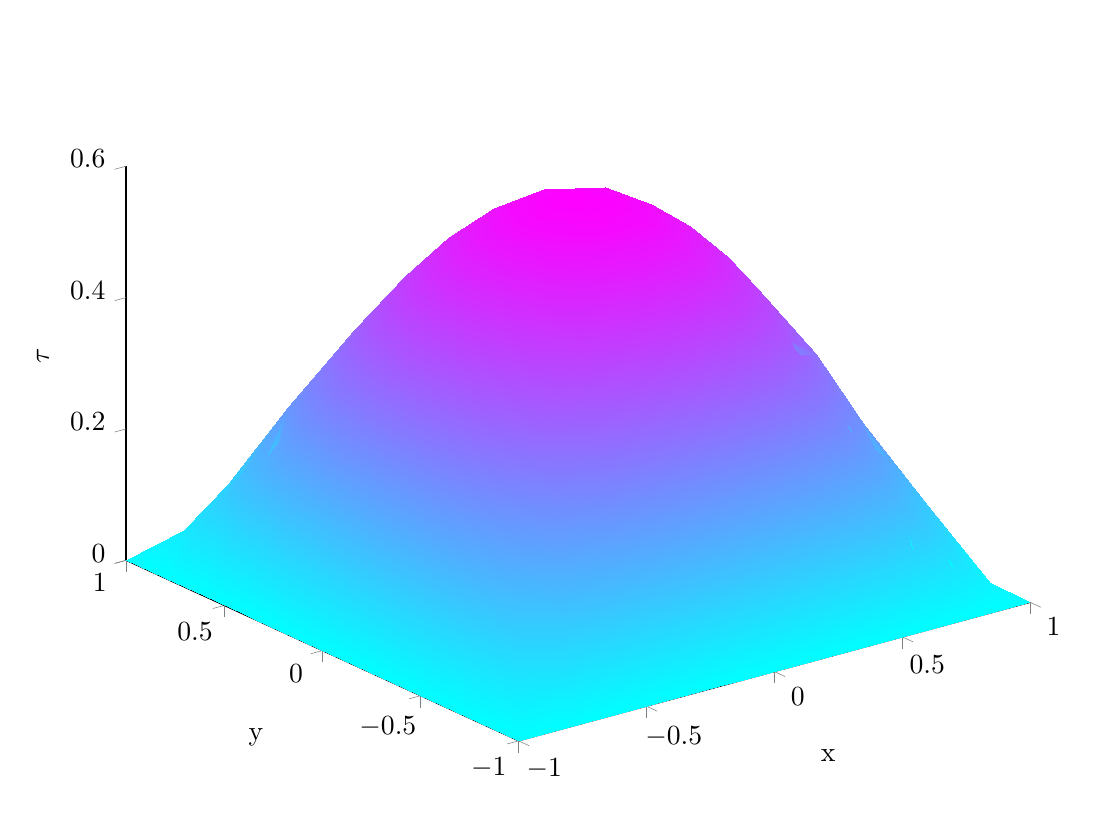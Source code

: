 % This file was created by matlab2tikz.
%
%The latest updates can be retrieved from
%  http://www.mathworks.com/matlabcentral/fileexchange/22022-matlab2tikz-matlab2tikz
%where you can also make suggestions and rate matlab2tikz.
%
\begin{tikzpicture}

\begin{axis}[%
width=4.521in,
height=3.566in,
at={(0.758in,0.481in)},
scale only axis,
colormap={mymap}{[1pt] rgb(0pt)=(0,1,1); rgb(63pt)=(1,0,1)},
xmin=-1,
xmax=1,
tick align=outside,
xlabel={x},
ymin=-1,
ymax=1,
ylabel={y},
zmin=0,
zmax=0.6,
zlabel={$\tau$},
view={-37.5}{30},
axis background/.style={fill=white},
axis x line*=bottom,
axis y line*=left,
axis z line*=left
]

\addplot3[area legend,solid,table/row sep=crcr,patch,shader=interp,forget plot,patch table={%
0	1	2\\
3	4	5\\
6	7	8\\
9	10	11\\
12	13	14\\
15	16	17\\
18	19	20\\
21	22	23\\
24	25	26\\
27	28	29\\
30	31	32\\
33	34	35\\
36	37	38\\
39	40	41\\
42	43	44\\
45	46	47\\
48	49	50\\
51	52	53\\
54	55	56\\
57	58	59\\
60	61	62\\
63	64	65\\
66	67	68\\
69	70	71\\
72	73	74\\
75	76	77\\
78	79	80\\
81	82	83\\
84	85	86\\
87	88	89\\
90	91	92\\
93	94	95\\
96	97	98\\
99	100	101\\
102	103	104\\
105	106	107\\
108	109	110\\
111	112	113\\
114	115	116\\
117	118	119\\
120	121	122\\
123	124	125\\
126	127	128\\
129	130	131\\
132	133	134\\
135	136	137\\
138	139	140\\
141	142	143\\
144	145	146\\
147	148	149\\
150	151	152\\
153	154	155\\
156	157	158\\
159	160	161\\
162	163	164\\
165	166	167\\
168	169	170\\
171	172	173\\
174	175	176\\
177	178	179\\
180	181	182\\
183	184	185\\
186	187	188\\
189	190	191\\
192	193	194\\
195	196	197\\
198	199	200\\
201	202	203\\
204	205	206\\
207	208	209\\
210	211	212\\
213	214	215\\
216	217	218\\
219	220	221\\
222	223	224\\
225	226	227\\
228	229	230\\
231	232	233\\
234	235	236\\
237	238	239\\
240	241	242\\
243	244	245\\
246	247	248\\
249	250	251\\
252	253	254\\
255	256	257\\
258	259	260\\
261	262	263\\
264	265	266\\
267	268	269\\
270	271	272\\
273	274	275\\
276	277	278\\
279	280	281\\
282	283	284\\
285	286	287\\
288	289	290\\
291	292	293\\
294	295	296\\
297	298	299\\
300	301	302\\
303	304	305\\
306	307	308\\
309	310	311\\
312	313	314\\
315	316	317\\
318	319	320\\
321	322	323\\
324	325	326\\
327	328	329\\
330	331	332\\
333	334	335\\
336	337	338\\
339	340	341\\
342	343	344\\
345	346	347\\
348	349	350\\
351	352	353\\
354	355	356\\
357	358	359\\
360	361	362\\
363	364	365\\
366	367	368\\
369	370	371\\
372	373	374\\
375	376	377\\
378	379	380\\
381	382	383\\
384	385	386\\
387	388	389\\
390	391	392\\
393	394	395\\
396	397	398\\
399	400	401\\
402	403	404\\
405	406	407\\
408	409	410\\
411	412	413\\
414	415	416\\
417	418	419\\
420	421	422\\
423	424	425\\
426	427	428\\
429	430	431\\
432	433	434\\
435	436	437\\
438	439	440\\
441	442	443\\
444	445	446\\
447	448	449\\
450	451	452\\
453	454	455\\
456	457	458\\
459	460	461\\
462	463	464\\
465	466	467\\
468	469	470\\
471	472	473\\
474	475	476\\
477	478	479\\
480	481	482\\
483	484	485\\
486	487	488\\
489	490	491\\
492	493	494\\
495	496	497\\
498	499	500\\
501	502	503\\
504	505	506\\
507	508	509\\
510	511	512\\
513	514	515\\
516	517	518\\
519	520	521\\
522	523	524\\
525	526	527\\
528	529	530\\
531	532	533\\
534	535	536\\
537	538	539\\
540	541	542\\
543	544	545\\
546	547	548\\
549	550	551\\
552	553	554\\
555	556	557\\
558	559	560\\
561	562	563\\
564	565	566\\
567	568	569\\
570	571	572\\
573	574	575\\
576	577	578\\
579	580	581\\
582	583	584\\
585	586	587\\
588	589	590\\
591	592	593\\
594	595	596\\
597	598	599\\
600	601	602\\
603	604	605\\
606	607	608\\
609	610	611\\
612	613	614\\
615	616	617\\
618	619	620\\
621	622	623\\
624	625	626\\
627	628	629\\
630	631	632\\
633	634	635\\
636	637	638\\
639	640	641\\
642	643	644\\
645	646	647\\
648	649	650\\
651	652	653\\
654	655	656\\
657	658	659\\
660	661	662\\
663	664	665\\
666	667	668\\
669	670	671\\
672	673	674\\
675	676	677\\
678	679	680\\
681	682	683\\
684	685	686\\
687	688	689\\
690	691	692\\
693	694	695\\
696	697	698\\
699	700	701\\
702	703	704\\
705	706	707\\
708	709	710\\
711	712	713\\
714	715	716\\
717	718	719\\
720	721	722\\
723	724	725\\
726	727	728\\
729	730	731\\
732	733	734\\
735	736	737\\
738	739	740\\
741	742	743\\
744	745	746\\
747	748	749\\
750	751	752\\
753	754	755\\
756	757	758\\
759	760	761\\
762	763	764\\
765	766	767\\
768	769	770\\
771	772	773\\
774	775	776\\
777	778	779\\
780	781	782\\
783	784	785\\
786	787	788\\
789	790	791\\
792	793	794\\
795	796	797\\
798	799	800\\
801	802	803\\
804	805	806\\
807	808	809\\
810	811	812\\
813	814	815\\
816	817	818\\
819	820	821\\
822	823	824\\
825	826	827\\
828	829	830\\
831	832	833\\
834	835	836\\
837	838	839\\
840	841	842\\
843	844	845\\
846	847	848\\
849	850	851\\
852	853	854\\
855	856	857\\
858	859	860\\
861	862	863\\
864	865	866\\
867	868	869\\
870	871	872\\
873	874	875\\
876	877	878\\
879	880	881\\
882	883	884\\
885	886	887\\
888	889	890\\
891	892	893\\
894	895	896\\
897	898	899\\
900	901	902\\
903	904	905\\
906	907	908\\
909	910	911\\
912	913	914\\
915	916	917\\
918	919	920\\
921	922	923\\
924	925	926\\
927	928	929\\
930	931	932\\
933	934	935\\
}]
table[row sep=crcr, point meta=\thisrow{c}] {%
x	y	z	c\\
-0.8	1	0	0\\
-1	1	0	0\\
-0.871	0.874	0.05	0.05\\
-0.6	1	0	0\\
-0.8	1	0	0\\
-0.716	0.852	0.106	0.106\\
-0.4	1	0	0\\
-0.6	1	0	0\\
-0.554	0.856	0.135	0.135\\
-0.2	1	0	0\\
-0.4	1	0	0\\
-0.256	0.844	0.178	0.178\\
0	1	0	0\\
-0.2	1	0	0\\
-0.123	0.882	0.142	0.142\\
0.2	1	0	0\\
0	1	0	0\\
0.139	0.836	0.193	0.193\\
0.4	1	0	0\\
0.2	1	0	0\\
0.315	0.842	0.177	0.177\\
0.6	1	0	0\\
0.4	1	0	0\\
0.501	0.835	0.161	0.161\\
1	0.8	0	0\\
1	1	0	0\\
0.913	0.904	0.029	0.029\\
0.8	1	0	0\\
0.6	1	0	0\\
0.691	0.827	0.127	0.127\\
1	1	0	0\\
0.8	1	0	0\\
0.913	0.904	0.029	0.029\\
0.913	0.904	0.029	0.029\\
0.8	1	0	0\\
0.853	0.817	0.077	0.077\\
1	0.6	0	0\\
1	0.8	0	0\\
0.913	0.718	0.064	0.064\\
1	0.4	0	0\\
1	0.6	0	0\\
0.858	0.49	0.141	0.141\\
1	0.2	0	0\\
1	0.4	0	0\\
0.802	0.307	0.217	0.217\\
1	-0.2	0	0\\
1	0	0	0\\
0.843	-0.109	0.187	0.187\\
1	-0.4	0	0\\
1	-0.2	0	0\\
0.84	-0.295	0.181	0.181\\
1	-0.6	0	0\\
1	-0.4	0	0\\
0.826	-0.49	0.17	0.17\\
0.8	-1	0	0\\
1	-1	0	0\\
0.904	-0.913	0.029	0.029\\
1	-0.8	0	0\\
1	-0.6	0	0\\
0.823	-0.689	0.13	0.13\\
1	-1	0	0\\
1	-0.8	0	0\\
0.904	-0.913	0.029	0.029\\
0.904	-0.913	0.029	0.029\\
1	-0.8	0	0\\
0.815	-0.853	0.078	0.078\\
0.6	-1	0	0\\
0.8	-1	0	0\\
0.716	-0.913	0.064	0.064\\
0.4	-1	0	0\\
0.6	-1	0	0\\
0.487	-0.861	0.139	0.139\\
0.2	-1	0	0\\
0.4	-1	0	0\\
0.304	-0.806	0.213	0.213\\
-0.2	-1	0	0\\
0	-1	0	0\\
-0.109	-0.843	0.187	0.187\\
-0.4	-1	0	0\\
-0.2	-1	0	0\\
-0.295	-0.839	0.181	0.181\\
-0.6	-1	0	0\\
-0.4	-1	0	0\\
-0.491	-0.827	0.169	0.169\\
-1	-0.8	0	0\\
-1	-1	0	0\\
-0.913	-0.904	0.029	0.029\\
-0.8	-1	0	0\\
-0.6	-1	0	0\\
-0.689	-0.826	0.128	0.128\\
-1	-1	0	0\\
-0.8	-1	0	0\\
-0.913	-0.904	0.029	0.029\\
-0.913	-0.904	0.029	0.029\\
-0.8	-1	0	0\\
-0.853	-0.817	0.077	0.077\\
-1	-0.6	0	0\\
-1	-0.8	0	0\\
-0.913	-0.718	0.064	0.064\\
-1	-0.4	0	0\\
-1	-0.6	0	0\\
-0.859	-0.503	0.139	0.139\\
-1	-0.2	0	0\\
-1	-0.4	0	0\\
-0.875	-0.25	0.145	0.145\\
0.823	-0.689	0.13	0.13\\
1	-0.6	0	0\\
0.826	-0.49	0.17	0.17\\
-1	0.2	0	0\\
-1	0	0	0\\
-0.878	0.069	0.147	0.147\\
-1	0.4	0	0\\
-1	0.2	0	0\\
-0.859	0.336	0.156	0.156\\
0.315	0.842	0.177	0.177\\
0.2	1	0	0\\
0.139	0.836	0.193	0.193\\
-1	0.6	0	0\\
-1	0.4	0	0\\
-0.815	0.514	0.176	0.176\\
-1	0	0	0\\
-1	-0.2	0	0\\
-0.85	-0.086	0.181	0.181\\
-0.815	0.514	0.176	0.176\\
-1	0.4	0	0\\
-0.859	0.336	0.156	0.156\\
0	-1	0	0\\
0.2	-1	0	0\\
0.084	-0.827	0.205	0.205\\
-0.295	-0.839	0.181	0.181\\
-0.2	-1	0	0\\
-0.109	-0.843	0.187	0.187\\
1	0	0	0\\
1	0.2	0	0\\
0.825	0.084	0.206	0.206\\
0.84	-0.295	0.181	0.181\\
1	-0.2	0	0\\
0.843	-0.109	0.187	0.187\\
-0.421	0.765	0.232	0.232\\
-0.4	1	0	0\\
-0.554	0.856	0.135	0.135\\
-1	1	0	0\\
-1	0.8	0	0\\
-0.871	0.874	0.05	0.05\\
-1	0.8	0	0\\
-1	0.6	0	0\\
-0.839	0.717	0.114	0.114\\
-0.871	0.874	0.05	0.05\\
-1	0.8	0	0\\
-0.839	0.717	0.114	0.114\\
-0.689	-0.826	0.128	0.128\\
-0.6	-1	0	0\\
-0.491	-0.827	0.169	0.169\\
0.163	0.078	0.573	0.573\\
-0.015	0.026	0.589	0.589\\
0.1	-0.071	0.58	0.58\\
0.691	0.827	0.127	0.127\\
0.6	1	0	0\\
0.501	0.835	0.161	0.161\\
-0.044	-0.179	0.574	0.574\\
-0.015	0.026	0.589	0.589\\
-0.184	-0.02	0.572	0.572\\
-0.184	-0.02	0.572	0.572\\
-0.015	0.026	0.589	0.589\\
-0.143	0.153	0.567	0.567\\
-0.574	0.479	0.336	0.336\\
-0.436	0.403	0.423	0.423\\
-0.436	0.575	0.35	0.35\\
-0.778	0.192	0.248	0.248\\
-1	0.2	0	0\\
-0.878	0.069	0.147	0.147\\
-0.309	-0.434	0.454	0.454\\
-0.443	-0.305	0.451	0.451\\
-0.505	-0.476	0.371	0.371\\
0.304	-0.806	0.213	0.213\\
0.4	-1	0	0\\
0.487	-0.861	0.139	0.139\\
0.089	-0.463	0.474	0.474\\
0.262	-0.488	0.439	0.439\\
0.206	-0.342	0.51	0.51\\
0.802	0.307	0.217	0.217\\
1	0.4	0	0\\
0.858	0.49	0.141	0.141\\
0.501	0.835	0.161	0.161\\
0.4	1	0	0\\
0.315	0.842	0.177	0.177\\
-0.017	0.802	0.23	0.23\\
0	1	0	0\\
-0.123	0.882	0.142	0.142\\
0.63	0.15	0.372	0.372\\
0.464	0.26	0.451	0.451\\
0.458	0.075	0.478	0.478\\
-0.536	-0.125	0.434	0.434\\
-0.443	-0.305	0.451	0.451\\
-0.376	-0.187	0.5	0.5\\
0.826	-0.49	0.17	0.17\\
1	-0.4	0	0\\
0.84	-0.295	0.181	0.181\\
-0.491	-0.827	0.169	0.169\\
-0.4	-1	0	0\\
-0.295	-0.839	0.181	0.181\\
0.152	-0.636	0.366	0.366\\
0.262	-0.488	0.439	0.439\\
0.089	-0.463	0.474	0.474\\
-0.311	-0.282	0.502	0.502\\
-0.242	-0.173	0.545	0.545\\
-0.376	-0.187	0.5	0.5\\
-0.796	-0.362	0.214	0.214\\
-0.695	-0.496	0.263	0.263\\
-0.618	-0.327	0.353	0.353\\
0.322	-0.218	0.515	0.515\\
0.149	-0.2	0.558	0.558\\
0.206	-0.342	0.51	0.51\\
0.46	0.479	0.389	0.389\\
0.464	0.26	0.451	0.451\\
0.609	0.337	0.356	0.356\\
-0.592	-0.654	0.256	0.256\\
-0.369	-0.646	0.328	0.328\\
-0.505	-0.476	0.371	0.371\\
0.647	-0.589	0.261	0.261\\
0.648	-0.366	0.328	0.328\\
0.453	-0.49	0.386	0.386\\
-0.8	1	0	0\\
-0.871	0.874	0.05	0.05\\
-0.716	0.852	0.106	0.106\\
-0.436	0.575	0.35	0.35\\
-0.436	0.403	0.423	0.423\\
-0.305	0.482	0.431	0.431\\
0.652	-0.8	0.157	0.157\\
0.6	-1	0	0\\
0.716	-0.913	0.064	0.064\\
0.652	-0.8	0.157	0.157\\
0.823	-0.689	0.13	0.13\\
0.647	-0.589	0.261	0.261\\
0.458	0.075	0.478	0.478\\
0.464	0.26	0.451	0.451\\
0.313	0.176	0.525	0.525\\
0.799	0.656	0.156	0.156\\
1	0.6	0	0\\
0.913	0.718	0.064	0.064\\
-0.8	-0.658	0.155	0.155\\
-1	-0.6	0	0\\
-0.913	-0.718	0.064	0.064\\
-0.8	-0.658	0.155	0.155\\
-0.689	-0.826	0.128	0.128\\
-0.592	-0.654	0.256	0.256\\
-0.132	0.468	0.47	0.47\\
0.047	0.524	0.444	0.444\\
-0.068	0.649	0.361	0.361\\
0.173	0.423	0.484	0.484\\
0.047	0.524	0.444	0.444\\
0.029	0.362	0.521	0.521\\
0.453	-0.49	0.386	0.386\\
0.262	-0.488	0.439	0.439\\
0.33	-0.624	0.348	0.348\\
0.089	-0.463	0.474	0.474\\
-0.047	-0.372	0.517	0.517\\
-0.052	-0.517	0.447	0.447\\
0.802	0.307	0.217	0.217\\
0.687	0.487	0.272	0.272\\
0.609	0.337	0.356	0.356\\
0.458	0.075	0.478	0.478\\
0.386	-0.069	0.51	0.51\\
0.522	-0.061	0.444	0.444\\
0.089	0.679	0.337	0.337\\
0.047	0.524	0.444	0.444\\
0.193	0.564	0.408	0.408\\
-0.468	0.22	0.458	0.458\\
-0.436	0.403	0.423	0.423\\
-0.56	0.345	0.381	0.381\\
0.017	0.196	0.569	0.569\\
0.167	0.263	0.541	0.541\\
0.029	0.362	0.521	0.521\\
-0.778	0.192	0.248	0.248\\
-0.618	0.08	0.384	0.384\\
-0.625	0.243	0.361	0.361\\
-0.536	-0.125	0.434	0.434\\
-0.618	0.08	0.384	0.384\\
-0.7	-0.058	0.321	0.321\\
-0.421	0.765	0.232	0.232\\
-0.63	0.659	0.241	0.241\\
-0.436	0.575	0.35	0.35\\
-0.468	0.22	0.458	0.458\\
-0.618	0.08	0.384	0.384\\
-0.457	0.046	0.479	0.479\\
-0.796	-0.362	0.214	0.214\\
-1	-0.4	0	0\\
-0.859	-0.503	0.139	0.139\\
0.304	-0.806	0.213	0.213\\
0.478	-0.696	0.269	0.269\\
0.33	-0.624	0.348	0.348\\
-0.35	-0.057	0.525	0.525\\
-0.242	-0.173	0.545	0.545\\
-0.184	-0.02	0.572	0.572\\
0.522	-0.061	0.444	0.444\\
0.386	-0.069	0.51	0.51\\
0.457	-0.168	0.468	0.468\\
-0.256	0.844	0.178	0.178\\
-0.252	0.651	0.344	0.344\\
-0.143	0.766	0.259	0.259\\
1	0.8	0	0\\
0.913	0.904	0.029	0.029\\
0.853	0.817	0.077	0.077\\
-0.132	0.468	0.47	0.47\\
-0.1	0.298	0.538	0.538\\
0.029	0.362	0.521	0.521\\
0.799	0.656	0.156	0.156\\
0.687	0.487	0.272	0.272\\
0.858	0.49	0.141	0.141\\
0.24	-0.075	0.557	0.557\\
0.386	-0.069	0.51	0.51\\
0.313	0.036	0.537	0.537\\
0.652	-0.8	0.157	0.157\\
0.478	-0.696	0.269	0.269\\
0.487	-0.861	0.139	0.139\\
-0.044	-0.179	0.574	0.574\\
-0.047	-0.372	0.517	0.517\\
0.071	-0.312	0.536	0.536\\
-0.618	-0.327	0.353	0.353\\
-0.695	-0.496	0.263	0.263\\
-0.505	-0.476	0.371	0.371\\
-0.309	-0.434	0.454	0.454\\
-0.369	-0.646	0.328	0.328\\
-0.189	-0.572	0.404	0.404\\
0.468	-0.301	0.439	0.439\\
0.648	-0.366	0.328	0.328\\
0.582	-0.19	0.397	0.397\\
0.322	-0.218	0.515	0.515\\
0.386	-0.069	0.51	0.51\\
0.24	-0.075	0.557	0.557\\
0.691	0.827	0.127	0.127\\
0.501	0.835	0.161	0.161\\
0.591	0.661	0.253	0.253\\
0.591	0.661	0.253	0.253\\
0.501	0.835	0.161	0.161\\
0.405	0.682	0.295	0.295\\
-0.839	0.717	0.114	0.114\\
-1	0.6	0	0\\
-0.815	0.514	0.176	0.176\\
-0.574	0.479	0.336	0.336\\
-0.63	0.659	0.241	0.241\\
-0.68	0.508	0.266	0.266\\
-1	-0.8	0	0\\
-0.913	-0.904	0.029	0.029\\
-0.853	-0.817	0.077	0.077\\
-0.491	-0.827	0.169	0.169\\
-0.369	-0.646	0.328	0.328\\
-0.592	-0.654	0.256	0.256\\
0.591	0.661	0.253	0.253\\
0.687	0.487	0.272	0.272\\
0.799	0.656	0.156	0.156\\
0.691	0.827	0.127	0.127\\
0.591	0.661	0.253	0.253\\
0.799	0.656	0.156	0.156\\
0.8	-1	0	0\\
0.904	-0.913	0.029	0.029\\
0.815	-0.853	0.078	0.078\\
0.826	-0.49	0.17	0.17\\
0.648	-0.366	0.328	0.328\\
0.647	-0.589	0.261	0.261\\
-0.189	-0.572	0.404	0.404\\
-0.369	-0.646	0.328	0.328\\
-0.201	-0.715	0.299	0.299\\
-0.536	-0.125	0.434	0.434\\
-0.729	-0.201	0.289	0.289\\
-0.618	-0.327	0.353	0.353\\
0.582	-0.19	0.397	0.397\\
0.648	-0.366	0.328	0.328\\
0.717	-0.201	0.297	0.297\\
0.152	-0.636	0.366	0.366\\
0.304	-0.806	0.213	0.213\\
0.33	-0.624	0.348	0.348\\
-0.052	-0.517	0.447	0.447\\
-0.047	-0.372	0.517	0.517\\
-0.157	-0.442	0.476	0.476\\
-0.311	-0.282	0.502	0.502\\
-0.309	-0.434	0.454	0.454\\
-0.185	-0.314	0.523	0.523\\
-0.468	0.22	0.458	0.458\\
-0.312	0.109	0.534	0.534\\
-0.271	0.306	0.51	0.51\\
0.163	0.078	0.573	0.573\\
0.167	0.263	0.541	0.541\\
0.017	0.196	0.569	0.569\\
0.63	0.15	0.372	0.372\\
0.802	0.307	0.217	0.217\\
0.609	0.337	0.356	0.356\\
0.315	0.842	0.177	0.177\\
0.243	0.697	0.31	0.31\\
0.405	0.682	0.295	0.295\\
-0.421	0.765	0.232	0.232\\
-0.252	0.651	0.344	0.344\\
-0.256	0.844	0.178	0.178\\
0.405	0.682	0.295	0.295\\
0.243	0.697	0.31	0.31\\
0.318	0.58	0.376	0.376\\
0.582	-0.19	0.397	0.397\\
0.671	-0.043	0.345	0.345\\
0.522	-0.061	0.444	0.444\\
0.843	-0.109	0.187	0.187\\
1	0	0	0\\
0.825	0.084	0.206	0.206\\
-0.189	-0.572	0.404	0.404\\
-0.04	-0.67	0.346	0.346\\
-0.052	-0.517	0.447	0.447\\
-0.109	-0.843	0.187	0.187\\
0	-1	0	0\\
0.084	-0.827	0.205	0.205\\
-0.839	0.717	0.114	0.114\\
-0.63	0.659	0.241	0.241\\
-0.716	0.852	0.106	0.106\\
-0.132	0.468	0.47	0.47\\
-0.252	0.651	0.344	0.344\\
-0.305	0.482	0.431	0.431\\
-0.574	0.479	0.336	0.336\\
-0.699	0.375	0.288	0.288\\
-0.56	0.345	0.381	0.381\\
-0.85	-0.086	0.181	0.181\\
-1	-0.2	0	0\\
-0.875	-0.25	0.145	0.145\\
0.63	0.15	0.372	0.372\\
0.671	-0.043	0.345	0.345\\
0.825	0.084	0.206	0.206\\
0.648	-0.366	0.328	0.328\\
0.826	-0.49	0.17	0.17\\
0.84	-0.295	0.181	0.181\\
0.152	-0.636	0.366	0.366\\
-0.04	-0.67	0.346	0.346\\
0.084	-0.827	0.205	0.205\\
-0.369	-0.646	0.328	0.328\\
-0.491	-0.827	0.169	0.169\\
-0.295	-0.839	0.181	0.181\\
-0.85	-0.086	0.181	0.181\\
-0.729	-0.201	0.289	0.289\\
-0.7	-0.058	0.321	0.321\\
-0.271	0.306	0.51	0.51\\
-0.312	0.109	0.534	0.534\\
-0.143	0.153	0.567	0.567\\
-0.443	-0.305	0.451	0.451\\
-0.309	-0.434	0.454	0.454\\
-0.311	-0.282	0.502	0.502\\
-0.252	0.651	0.344	0.344\\
-0.421	0.765	0.232	0.232\\
-0.436	0.575	0.35	0.35\\
-0.044	-0.179	0.574	0.574\\
0.149	-0.2	0.558	0.558\\
0.1	-0.071	0.58	0.58\\
0.46	0.479	0.389	0.389\\
0.29	0.478	0.436	0.436\\
0.311	0.347	0.484	0.484\\
-0.695	-0.496	0.263	0.263\\
-0.8	-0.658	0.155	0.155\\
-0.592	-0.654	0.256	0.256\\
-0.689	-0.826	0.128	0.128\\
-0.491	-0.827	0.169	0.169\\
-0.592	-0.654	0.256	0.256\\
0.478	-0.696	0.269	0.269\\
0.652	-0.8	0.157	0.157\\
0.647	-0.589	0.261	0.261\\
0.823	-0.689	0.13	0.13\\
0.826	-0.49	0.17	0.17\\
0.647	-0.589	0.261	0.261\\
-0.778	0.192	0.248	0.248\\
-0.699	0.375	0.288	0.288\\
-0.859	0.336	0.156	0.156\\
-0.63	0.659	0.241	0.241\\
-0.839	0.717	0.114	0.114\\
-0.815	0.514	0.176	0.176\\
-0.871	0.874	0.05	0.05\\
-0.839	0.717	0.114	0.114\\
-0.716	0.852	0.106	0.106\\
-0.716	0.852	0.106	0.106\\
-0.63	0.659	0.241	0.241\\
-0.554	0.856	0.135	0.135\\
-0.443	-0.305	0.451	0.451\\
-0.536	-0.125	0.434	0.434\\
-0.618	-0.327	0.353	0.353\\
-0.8	-0.658	0.155	0.155\\
-0.695	-0.496	0.263	0.263\\
-0.859	-0.503	0.139	0.139\\
-0.699	0.375	0.288	0.288\\
-0.778	0.192	0.248	0.248\\
-0.625	0.243	0.361	0.361\\
-0.815	0.514	0.176	0.176\\
-0.699	0.375	0.288	0.288\\
-0.68	0.508	0.266	0.266\\
-0.618	0.08	0.384	0.384\\
-0.778	0.192	0.248	0.248\\
-0.765	0.039	0.264	0.264\\
-0.796	-0.362	0.214	0.214\\
-0.729	-0.201	0.289	0.289\\
-0.875	-0.25	0.145	0.145\\
0.322	-0.218	0.515	0.515\\
0.468	-0.301	0.439	0.439\\
0.457	-0.168	0.468	0.468\\
0.843	-0.109	0.187	0.187\\
0.671	-0.043	0.345	0.345\\
0.717	-0.201	0.297	0.297\\
-0.185	-0.314	0.523	0.523\\
-0.309	-0.434	0.454	0.454\\
-0.157	-0.442	0.476	0.476\\
-0.109	-0.843	0.187	0.187\\
-0.04	-0.67	0.346	0.346\\
-0.201	-0.715	0.299	0.299\\
0.2	-1	0	0\\
0.304	-0.806	0.213	0.213\\
0.084	-0.827	0.205	0.205\\
-0.369	-0.646	0.328	0.328\\
-0.295	-0.839	0.181	0.181\\
-0.201	-0.715	0.299	0.299\\
1	0.2	0	0\\
0.802	0.307	0.217	0.217\\
0.825	0.084	0.206	0.206\\
0.648	-0.366	0.328	0.328\\
0.84	-0.295	0.181	0.181\\
0.717	-0.201	0.297	0.297\\
0.46	0.479	0.389	0.389\\
0.591	0.661	0.253	0.253\\
0.405	0.682	0.295	0.295\\
0.173	0.423	0.484	0.484\\
0.29	0.478	0.436	0.436\\
0.193	0.564	0.408	0.408\\
-0.369	-0.646	0.328	0.328\\
-0.309	-0.434	0.454	0.454\\
-0.505	-0.476	0.371	0.371\\
-0.729	-0.201	0.289	0.289\\
-0.796	-0.362	0.214	0.214\\
-0.618	-0.327	0.353	0.353\\
0.687	0.487	0.272	0.272\\
0.802	0.307	0.217	0.217\\
0.858	0.49	0.141	0.141\\
1	0.6	0	0\\
0.799	0.656	0.156	0.156\\
0.858	0.49	0.141	0.141\\
0.478	-0.696	0.269	0.269\\
0.304	-0.806	0.213	0.213\\
0.487	-0.861	0.139	0.139\\
0.6	-1	0	0\\
0.652	-0.8	0.157	0.157\\
0.487	-0.861	0.139	0.139\\
0.453	-0.49	0.386	0.386\\
0.468	-0.301	0.439	0.439\\
0.342	-0.368	0.467	0.467\\
0.1	-0.071	0.58	0.58\\
0.149	-0.2	0.558	0.558\\
0.24	-0.075	0.557	0.557\\
-0.8	-1	0	0\\
-0.689	-0.826	0.128	0.128\\
-0.853	-0.817	0.077	0.077\\
-0.689	-0.826	0.128	0.128\\
-0.8	-0.658	0.155	0.155\\
-0.853	-0.817	0.077	0.077\\
0.8	1	0	0\\
0.691	0.827	0.127	0.127\\
0.853	0.817	0.077	0.077\\
0.691	0.827	0.127	0.127\\
0.799	0.656	0.156	0.156\\
0.853	0.817	0.077	0.077\\
1	-0.8	0	0\\
0.823	-0.689	0.13	0.13\\
0.815	-0.853	0.078	0.078\\
0.823	-0.689	0.13	0.13\\
0.652	-0.8	0.157	0.157\\
0.815	-0.853	0.078	0.078\\
0.017	0.196	0.569	0.569\\
-0.1	0.298	0.538	0.538\\
-0.143	0.153	0.567	0.567\\
0.089	0.679	0.337	0.337\\
-0.017	0.802	0.23	0.23\\
-0.068	0.649	0.361	0.361\\
0.304	-0.806	0.213	0.213\\
0.152	-0.636	0.366	0.366\\
0.084	-0.827	0.205	0.205\\
-0.04	-0.67	0.346	0.346\\
-0.109	-0.843	0.187	0.187\\
0.084	-0.827	0.205	0.205\\
0.802	0.307	0.217	0.217\\
0.63	0.15	0.372	0.372\\
0.825	0.084	0.206	0.206\\
0.671	-0.043	0.345	0.345\\
0.843	-0.109	0.187	0.187\\
0.825	0.084	0.206	0.206\\
0.342	-0.368	0.467	0.467\\
0.322	-0.218	0.515	0.515\\
0.206	-0.342	0.51	0.51\\
-0.242	-0.173	0.545	0.545\\
-0.044	-0.179	0.574	0.574\\
-0.184	-0.02	0.572	0.572\\
0.522	-0.061	0.444	0.444\\
0.671	-0.043	0.345	0.345\\
0.571	0.03	0.414	0.414\\
0.311	0.347	0.484	0.484\\
0.167	0.263	0.541	0.541\\
0.313	0.176	0.525	0.525\\
0.468	-0.301	0.439	0.439\\
0.322	-0.218	0.515	0.515\\
0.342	-0.368	0.467	0.467\\
-0.052	-0.517	0.447	0.447\\
-0.04	-0.67	0.346	0.346\\
0.037	-0.573	0.413	0.413\\
0.687	0.487	0.272	0.272\\
0.591	0.661	0.253	0.253\\
0.46	0.479	0.389	0.389\\
0.193	0.564	0.408	0.408\\
0.29	0.478	0.436	0.436\\
0.318	0.58	0.376	0.376\\
-0.63	0.659	0.241	0.241\\
-0.574	0.479	0.336	0.336\\
-0.436	0.575	0.35	0.35\\
-0.271	0.306	0.51	0.51\\
-0.132	0.468	0.47	0.47\\
-0.305	0.482	0.431	0.431\\
0.648	-0.366	0.328	0.328\\
0.468	-0.301	0.439	0.439\\
0.453	-0.49	0.386	0.386\\
0.478	-0.696	0.269	0.269\\
0.647	-0.589	0.261	0.261\\
0.453	-0.49	0.386	0.386\\
-0.695	-0.496	0.263	0.263\\
-0.592	-0.654	0.256	0.256\\
-0.505	-0.476	0.371	0.371\\
-0.443	-0.305	0.451	0.451\\
-0.618	-0.327	0.353	0.353\\
-0.505	-0.476	0.371	0.371\\
0.501	0.835	0.161	0.161\\
0.315	0.842	0.177	0.177\\
0.405	0.682	0.295	0.295\\
0.29	0.478	0.436	0.436\\
0.46	0.479	0.389	0.389\\
0.318	0.58	0.376	0.376\\
0.464	0.26	0.451	0.451\\
0.63	0.15	0.372	0.372\\
0.609	0.337	0.356	0.356\\
0.687	0.487	0.272	0.272\\
0.46	0.479	0.389	0.389\\
0.609	0.337	0.356	0.356\\
-0.068	0.649	0.361	0.361\\
-0.017	0.802	0.23	0.23\\
-0.143	0.766	0.259	0.259\\
-0.4	1	0	0\\
-0.421	0.765	0.232	0.232\\
-0.256	0.844	0.178	0.178\\
-0.35	-0.057	0.525	0.525\\
-0.312	0.109	0.534	0.534\\
-0.457	0.046	0.479	0.479\\
-0.618	0.08	0.384	0.384\\
-0.536	-0.125	0.434	0.434\\
-0.457	0.046	0.479	0.479\\
-0.436	0.403	0.423	0.423\\
-0.468	0.22	0.458	0.458\\
-0.271	0.306	0.51	0.51\\
-0.1	0.298	0.538	0.538\\
-0.132	0.468	0.47	0.47\\
-0.271	0.306	0.51	0.51\\
0.047	0.524	0.444	0.444\\
-0.132	0.468	0.47	0.47\\
0.029	0.362	0.521	0.521\\
-0.015	0.026	0.589	0.589\\
0.163	0.078	0.573	0.573\\
0.017	0.196	0.569	0.569\\
-0.312	0.109	0.534	0.534\\
-0.35	-0.057	0.525	0.525\\
-0.184	-0.02	0.572	0.572\\
-0.1	0.298	0.538	0.538\\
-0.271	0.306	0.51	0.51\\
-0.143	0.153	0.567	0.567\\
-0.618	0.08	0.384	0.384\\
-0.468	0.22	0.458	0.458\\
-0.625	0.243	0.361	0.361\\
-0.625	0.243	0.361	0.361\\
-0.468	0.22	0.458	0.458\\
-0.56	0.345	0.381	0.381\\
-0.252	0.651	0.344	0.344\\
-0.132	0.468	0.47	0.47\\
-0.068	0.649	0.361	0.361\\
-0.2	1	0	0\\
-0.256	0.844	0.178	0.178\\
-0.123	0.882	0.142	0.142\\
0.468	-0.301	0.439	0.439\\
0.582	-0.19	0.397	0.397\\
0.457	-0.168	0.468	0.468\\
0.671	-0.043	0.345	0.345\\
0.63	0.15	0.372	0.372\\
0.571	0.03	0.414	0.414\\
-0.309	-0.434	0.454	0.454\\
-0.189	-0.572	0.404	0.404\\
-0.157	-0.442	0.476	0.476\\
-0.04	-0.67	0.346	0.346\\
0.152	-0.636	0.366	0.366\\
0.037	-0.573	0.413	0.413\\
-1	-0.6	0	0\\
-0.8	-0.658	0.155	0.155\\
-0.859	-0.503	0.139	0.139\\
-0.695	-0.496	0.263	0.263\\
-0.796	-0.362	0.214	0.214\\
-0.859	-0.503	0.139	0.139\\
-1	0.2	0	0\\
-0.778	0.192	0.248	0.248\\
-0.859	0.336	0.156	0.156\\
-0.699	0.375	0.288	0.288\\
-0.815	0.514	0.176	0.176\\
-0.859	0.336	0.156	0.156\\
0	1	0	0\\
-0.017	0.802	0.23	0.23\\
0.139	0.836	0.193	0.193\\
0.243	0.697	0.31	0.31\\
0.315	0.842	0.177	0.177\\
0.139	0.836	0.193	0.193\\
-0.729	-0.201	0.289	0.289\\
-0.536	-0.125	0.434	0.434\\
-0.7	-0.058	0.321	0.321\\
-0.765	0.039	0.264	0.264\\
-0.778	0.192	0.248	0.248\\
-0.878	0.069	0.147	0.147\\
0.167	0.263	0.541	0.541\\
0.163	0.078	0.573	0.573\\
0.313	0.176	0.525	0.525\\
0.464	0.26	0.451	0.451\\
0.46	0.479	0.389	0.389\\
0.311	0.347	0.484	0.484\\
0.311	0.347	0.484	0.484\\
0.29	0.478	0.436	0.436\\
0.173	0.423	0.484	0.484\\
0.167	0.263	0.541	0.541\\
0.311	0.347	0.484	0.484\\
0.173	0.423	0.484	0.484\\
-0.044	-0.179	0.574	0.574\\
-0.242	-0.173	0.545	0.545\\
-0.185	-0.314	0.523	0.523\\
-0.35	-0.057	0.525	0.525\\
-0.536	-0.125	0.434	0.434\\
-0.376	-0.187	0.5	0.5\\
0.313	0.176	0.525	0.525\\
0.163	0.078	0.573	0.573\\
0.313	0.036	0.537	0.537\\
-0.015	0.026	0.589	0.589\\
-0.044	-0.179	0.574	0.574\\
0.1	-0.071	0.58	0.58\\
0.139	0.836	0.193	0.193\\
-0.017	0.802	0.23	0.23\\
0.089	0.679	0.337	0.337\\
0.243	0.697	0.31	0.31\\
0.139	0.836	0.193	0.193\\
0.089	0.679	0.337	0.337\\
-1	0	0	0\\
-0.85	-0.086	0.181	0.181\\
-0.878	0.069	0.147	0.147\\
-0.85	-0.086	0.181	0.181\\
-0.765	0.039	0.264	0.264\\
-0.878	0.069	0.147	0.147\\
-0.63	0.659	0.241	0.241\\
-0.421	0.765	0.232	0.232\\
-0.554	0.856	0.135	0.135\\
-0.6	1	0	0\\
-0.716	0.852	0.106	0.106\\
-0.554	0.856	0.135	0.135\\
0.671	-0.043	0.345	0.345\\
0.582	-0.19	0.397	0.397\\
0.717	-0.201	0.297	0.297\\
0.84	-0.295	0.181	0.181\\
0.843	-0.109	0.187	0.187\\
0.717	-0.201	0.297	0.297\\
-0.04	-0.67	0.346	0.346\\
-0.189	-0.572	0.404	0.404\\
-0.201	-0.715	0.299	0.299\\
-0.295	-0.839	0.181	0.181\\
-0.109	-0.843	0.187	0.187\\
-0.201	-0.715	0.299	0.299\\
-1	-0.4	0	0\\
-0.796	-0.362	0.214	0.214\\
-0.875	-0.25	0.145	0.145\\
-0.729	-0.201	0.289	0.289\\
-0.85	-0.086	0.181	0.181\\
-0.875	-0.25	0.145	0.145\\
-0.853	-0.817	0.077	0.077\\
-0.8	-0.658	0.155	0.155\\
-0.913	-0.718	0.064	0.064\\
-1	-0.8	0	0\\
-0.853	-0.817	0.077	0.077\\
-0.913	-0.718	0.064	0.064\\
0.853	0.817	0.077	0.077\\
0.799	0.656	0.156	0.156\\
0.913	0.718	0.064	0.064\\
1	0.8	0	0\\
0.853	0.817	0.077	0.077\\
0.913	0.718	0.064	0.064\\
0.815	-0.853	0.078	0.078\\
0.652	-0.8	0.157	0.157\\
0.716	-0.913	0.064	0.064\\
0.8	-1	0	0\\
0.815	-0.853	0.078	0.078\\
0.716	-0.913	0.064	0.064\\
-0.63	0.659	0.241	0.241\\
-0.815	0.514	0.176	0.176\\
-0.68	0.508	0.266	0.266\\
-0.699	0.375	0.288	0.288\\
-0.574	0.479	0.336	0.336\\
-0.68	0.508	0.266	0.266\\
0.071	-0.312	0.536	0.536\\
0.089	-0.463	0.474	0.474\\
0.206	-0.342	0.51	0.51\\
0.262	-0.488	0.439	0.439\\
0.453	-0.49	0.386	0.386\\
0.342	-0.368	0.467	0.467\\
0.262	-0.488	0.439	0.439\\
0.152	-0.636	0.366	0.366\\
0.33	-0.624	0.348	0.348\\
0.478	-0.696	0.269	0.269\\
0.453	-0.49	0.386	0.386\\
0.33	-0.624	0.348	0.348\\
-0.123	0.882	0.142	0.142\\
-0.256	0.844	0.178	0.178\\
-0.143	0.766	0.259	0.259\\
0.047	0.524	0.444	0.444\\
0.089	0.679	0.337	0.337\\
-0.068	0.649	0.361	0.361\\
-0.015	0.026	0.589	0.589\\
0.017	0.196	0.569	0.569\\
-0.143	0.153	0.567	0.567\\
-0.312	0.109	0.534	0.534\\
-0.184	-0.02	0.572	0.572\\
-0.143	0.153	0.567	0.567\\
-0.436	0.403	0.423	0.423\\
-0.574	0.479	0.336	0.336\\
-0.56	0.345	0.381	0.381\\
-0.699	0.375	0.288	0.288\\
-0.625	0.243	0.361	0.361\\
-0.56	0.345	0.381	0.381\\
0.386	-0.069	0.51	0.51\\
0.458	0.075	0.478	0.478\\
0.313	0.036	0.537	0.537\\
0.464	0.26	0.451	0.451\\
0.311	0.347	0.484	0.484\\
0.313	0.176	0.525	0.525\\
-0.252	0.651	0.344	0.344\\
-0.436	0.575	0.35	0.35\\
-0.305	0.482	0.431	0.431\\
-0.436	0.403	0.423	0.423\\
-0.271	0.306	0.51	0.51\\
-0.305	0.482	0.431	0.431\\
-0.312	0.109	0.534	0.534\\
-0.468	0.22	0.458	0.458\\
-0.457	0.046	0.479	0.479\\
-0.536	-0.125	0.434	0.434\\
-0.35	-0.057	0.525	0.525\\
-0.457	0.046	0.479	0.479\\
-0.047	-0.372	0.517	0.517\\
-0.044	-0.179	0.574	0.574\\
-0.185	-0.314	0.523	0.523\\
-0.242	-0.173	0.545	0.545\\
-0.311	-0.282	0.502	0.502\\
-0.185	-0.314	0.523	0.523\\
0.149	-0.2	0.558	0.558\\
-0.044	-0.179	0.574	0.574\\
0.071	-0.312	0.536	0.536\\
-0.047	-0.372	0.517	0.517\\
0.089	-0.463	0.474	0.474\\
0.071	-0.312	0.536	0.536\\
-0.242	-0.173	0.545	0.545\\
-0.35	-0.057	0.525	0.525\\
-0.376	-0.187	0.5	0.5\\
-0.443	-0.305	0.451	0.451\\
-0.311	-0.282	0.502	0.502\\
-0.376	-0.187	0.5	0.5\\
-0.1	0.298	0.538	0.538\\
0.017	0.196	0.569	0.569\\
0.029	0.362	0.521	0.521\\
0.167	0.263	0.541	0.541\\
0.173	0.423	0.484	0.484\\
0.029	0.362	0.521	0.521\\
-0.765	0.039	0.264	0.264\\
-0.85	-0.086	0.181	0.181\\
-0.7	-0.058	0.321	0.321\\
-0.618	0.08	0.384	0.384\\
-0.765	0.039	0.264	0.264\\
-0.7	-0.058	0.321	0.321\\
0.149	-0.2	0.558	0.558\\
0.322	-0.218	0.515	0.515\\
0.24	-0.075	0.557	0.557\\
0.163	0.078	0.573	0.573\\
0.1	-0.071	0.58	0.58\\
0.24	-0.075	0.557	0.557\\
0.047	0.524	0.444	0.444\\
0.173	0.423	0.484	0.484\\
0.193	0.564	0.408	0.408\\
0.243	0.697	0.31	0.31\\
0.089	0.679	0.337	0.337\\
0.193	0.564	0.408	0.408\\
0.46	0.479	0.389	0.389\\
0.405	0.682	0.295	0.295\\
0.318	0.58	0.376	0.376\\
0.243	0.697	0.31	0.31\\
0.193	0.564	0.408	0.408\\
0.318	0.58	0.376	0.376\\
0.262	-0.488	0.439	0.439\\
0.342	-0.368	0.467	0.467\\
0.206	-0.342	0.51	0.51\\
0.149	-0.2	0.558	0.558\\
0.071	-0.312	0.536	0.536\\
0.206	-0.342	0.51	0.51\\
0.386	-0.069	0.51	0.51\\
0.322	-0.218	0.515	0.515\\
0.457	-0.168	0.468	0.468\\
0.582	-0.19	0.397	0.397\\
0.522	-0.061	0.444	0.444\\
0.457	-0.168	0.468	0.468\\
-0.189	-0.572	0.404	0.404\\
-0.052	-0.517	0.447	0.447\\
-0.157	-0.442	0.476	0.476\\
-0.047	-0.372	0.517	0.517\\
-0.185	-0.314	0.523	0.523\\
-0.157	-0.442	0.476	0.476\\
0.63	0.15	0.372	0.372\\
0.458	0.075	0.478	0.478\\
0.571	0.03	0.414	0.414\\
0.458	0.075	0.478	0.478\\
0.522	-0.061	0.444	0.444\\
0.571	0.03	0.414	0.414\\
0.152	-0.636	0.366	0.366\\
0.089	-0.463	0.474	0.474\\
0.037	-0.573	0.413	0.413\\
0.089	-0.463	0.474	0.474\\
-0.052	-0.517	0.447	0.447\\
0.037	-0.573	0.413	0.413\\
-0.017	0.802	0.23	0.23\\
-0.123	0.882	0.142	0.142\\
-0.143	0.766	0.259	0.259\\
-0.252	0.651	0.344	0.344\\
-0.068	0.649	0.361	0.361\\
-0.143	0.766	0.259	0.259\\
0.458	0.075	0.478	0.478\\
0.313	0.176	0.525	0.525\\
0.313	0.036	0.537	0.537\\
0.163	0.078	0.573	0.573\\
0.24	-0.075	0.557	0.557\\
0.313	0.036	0.537	0.537\\
};
\end{axis}
\end{tikzpicture}%